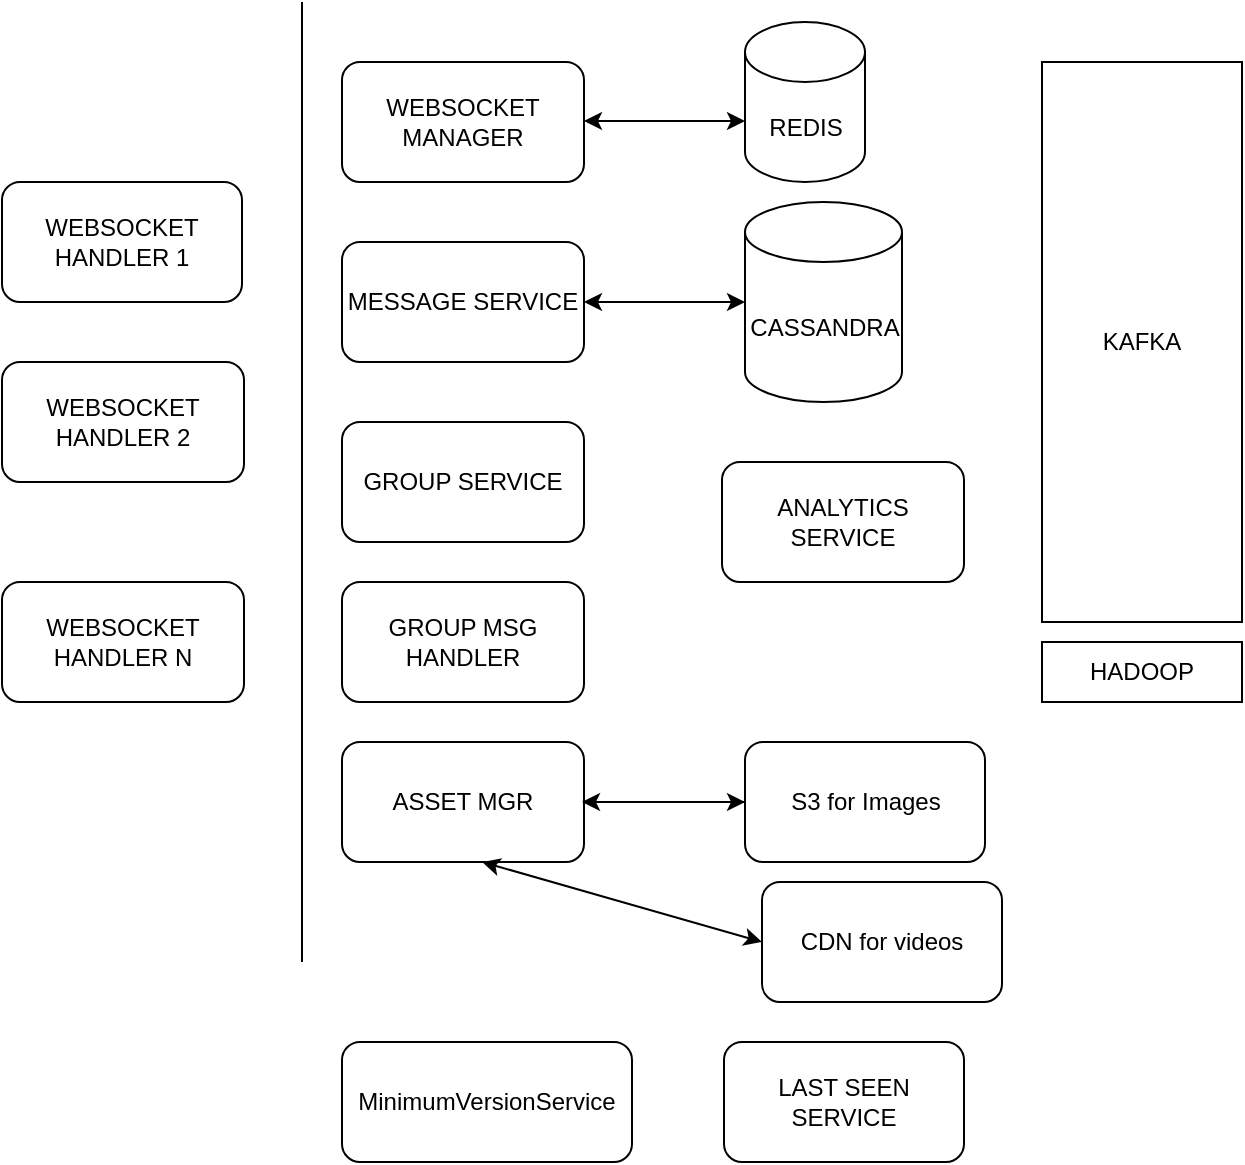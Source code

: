 <mxfile version="16.0.3" type="github">
  <diagram id="VlG8tfiirLmR-vOxRm97" name="Page-1">
    <mxGraphModel dx="1186" dy="713" grid="1" gridSize="10" guides="1" tooltips="1" connect="1" arrows="1" fold="1" page="1" pageScale="1" pageWidth="850" pageHeight="1100" math="0" shadow="0">
      <root>
        <mxCell id="0" />
        <mxCell id="1" parent="0" />
        <mxCell id="cjlybKbevWP7_hwLjFrV-1" value="&lt;div&gt;WEBSOCKET&lt;/div&gt;&lt;div&gt;HANDLER 1&lt;br&gt;&lt;/div&gt;" style="rounded=1;whiteSpace=wrap;html=1;" parent="1" vertex="1">
          <mxGeometry x="120" y="170" width="120" height="60" as="geometry" />
        </mxCell>
        <mxCell id="cjlybKbevWP7_hwLjFrV-2" value="&lt;div&gt;WEBSOCKET&lt;/div&gt;&lt;div&gt;HANDLER 2&lt;br&gt;&lt;/div&gt;" style="rounded=1;whiteSpace=wrap;html=1;" parent="1" vertex="1">
          <mxGeometry x="120" y="260" width="121" height="60" as="geometry" />
        </mxCell>
        <mxCell id="cjlybKbevWP7_hwLjFrV-3" value="" style="endArrow=none;html=1;rounded=0;" parent="1" edge="1">
          <mxGeometry width="50" height="50" relative="1" as="geometry">
            <mxPoint x="270" y="560" as="sourcePoint" />
            <mxPoint x="270" y="80" as="targetPoint" />
          </mxGeometry>
        </mxCell>
        <mxCell id="cjlybKbevWP7_hwLjFrV-4" value="&lt;div&gt;WEBSOCKET&lt;/div&gt;&lt;div&gt;HANDLER N&lt;br&gt;&lt;/div&gt;" style="rounded=1;whiteSpace=wrap;html=1;" parent="1" vertex="1">
          <mxGeometry x="120" y="370" width="121" height="60" as="geometry" />
        </mxCell>
        <mxCell id="cjlybKbevWP7_hwLjFrV-5" value="&lt;div&gt;WEBSOCKET&lt;/div&gt;MANAGER" style="rounded=1;whiteSpace=wrap;html=1;" parent="1" vertex="1">
          <mxGeometry x="290" y="110" width="121" height="60" as="geometry" />
        </mxCell>
        <mxCell id="cjlybKbevWP7_hwLjFrV-6" value="MESSAGE SERVICE" style="rounded=1;whiteSpace=wrap;html=1;" parent="1" vertex="1">
          <mxGeometry x="290" y="200" width="121" height="60" as="geometry" />
        </mxCell>
        <mxCell id="cjlybKbevWP7_hwLjFrV-7" value="GROUP SERVICE" style="rounded=1;whiteSpace=wrap;html=1;" parent="1" vertex="1">
          <mxGeometry x="290" y="290" width="121" height="60" as="geometry" />
        </mxCell>
        <mxCell id="cjlybKbevWP7_hwLjFrV-8" value="&lt;div&gt;GROUP MSG&lt;/div&gt;&lt;div&gt;HANDLER&lt;br&gt;&lt;/div&gt;" style="rounded=1;whiteSpace=wrap;html=1;" parent="1" vertex="1">
          <mxGeometry x="290" y="370" width="121" height="60" as="geometry" />
        </mxCell>
        <mxCell id="cjlybKbevWP7_hwLjFrV-11" value="" style="edgeStyle=orthogonalEdgeStyle;rounded=0;orthogonalLoop=1;jettySize=auto;html=1;" parent="1" source="cjlybKbevWP7_hwLjFrV-9" target="cjlybKbevWP7_hwLjFrV-10" edge="1">
          <mxGeometry relative="1" as="geometry" />
        </mxCell>
        <mxCell id="cjlybKbevWP7_hwLjFrV-9" value="ASSET MGR" style="rounded=1;whiteSpace=wrap;html=1;" parent="1" vertex="1">
          <mxGeometry x="290" y="450" width="121" height="60" as="geometry" />
        </mxCell>
        <mxCell id="cjlybKbevWP7_hwLjFrV-13" style="edgeStyle=orthogonalEdgeStyle;rounded=0;orthogonalLoop=1;jettySize=auto;html=1;" parent="1" source="cjlybKbevWP7_hwLjFrV-10" edge="1">
          <mxGeometry relative="1" as="geometry">
            <mxPoint x="410" y="480" as="targetPoint" />
          </mxGeometry>
        </mxCell>
        <mxCell id="cjlybKbevWP7_hwLjFrV-10" value="S3 for Images" style="whiteSpace=wrap;html=1;rounded=1;" parent="1" vertex="1">
          <mxGeometry x="491.5" y="450" width="120" height="60" as="geometry" />
        </mxCell>
        <mxCell id="cjlybKbevWP7_hwLjFrV-14" value="CDN for videos" style="whiteSpace=wrap;html=1;rounded=1;" parent="1" vertex="1">
          <mxGeometry x="500" y="520" width="120" height="60" as="geometry" />
        </mxCell>
        <mxCell id="cjlybKbevWP7_hwLjFrV-19" value="" style="endArrow=classic;startArrow=classic;html=1;rounded=0;exitX=0.579;exitY=1;exitDx=0;exitDy=0;exitPerimeter=0;entryX=0;entryY=0.5;entryDx=0;entryDy=0;" parent="1" source="cjlybKbevWP7_hwLjFrV-9" target="cjlybKbevWP7_hwLjFrV-14" edge="1">
          <mxGeometry width="50" height="50" relative="1" as="geometry">
            <mxPoint x="400" y="400" as="sourcePoint" />
            <mxPoint x="500" y="570" as="targetPoint" />
            <Array as="points">
              <mxPoint x="430" y="530" />
            </Array>
          </mxGeometry>
        </mxCell>
        <mxCell id="cjlybKbevWP7_hwLjFrV-20" value="CASSANDRA" style="shape=cylinder3;whiteSpace=wrap;html=1;boundedLbl=1;backgroundOutline=1;size=15;" parent="1" vertex="1">
          <mxGeometry x="491.5" y="180" width="78.5" height="100" as="geometry" />
        </mxCell>
        <mxCell id="cjlybKbevWP7_hwLjFrV-22" value="" style="endArrow=classic;startArrow=classic;html=1;rounded=0;entryX=0;entryY=0.5;entryDx=0;entryDy=0;entryPerimeter=0;exitX=1;exitY=0.5;exitDx=0;exitDy=0;" parent="1" source="cjlybKbevWP7_hwLjFrV-6" target="cjlybKbevWP7_hwLjFrV-20" edge="1">
          <mxGeometry width="50" height="50" relative="1" as="geometry">
            <mxPoint x="400" y="400" as="sourcePoint" />
            <mxPoint x="450" y="350" as="targetPoint" />
          </mxGeometry>
        </mxCell>
        <mxCell id="cjlybKbevWP7_hwLjFrV-23" value="REDIS" style="shape=cylinder3;whiteSpace=wrap;html=1;boundedLbl=1;backgroundOutline=1;size=15;" parent="1" vertex="1">
          <mxGeometry x="491.5" y="90" width="60" height="80" as="geometry" />
        </mxCell>
        <mxCell id="cjlybKbevWP7_hwLjFrV-24" value="" style="endArrow=classic;startArrow=classic;html=1;rounded=0;entryX=0;entryY=0.5;entryDx=0;entryDy=0;entryPerimeter=0;exitX=1;exitY=0.5;exitDx=0;exitDy=0;" parent="1" edge="1">
          <mxGeometry width="50" height="50" relative="1" as="geometry">
            <mxPoint x="411" y="139.5" as="sourcePoint" />
            <mxPoint x="491.5" y="139.5" as="targetPoint" />
          </mxGeometry>
        </mxCell>
        <mxCell id="cjlybKbevWP7_hwLjFrV-26" value="KAFKA" style="rounded=0;whiteSpace=wrap;html=1;" parent="1" vertex="1">
          <mxGeometry x="640" y="110" width="100" height="280" as="geometry" />
        </mxCell>
        <mxCell id="cjlybKbevWP7_hwLjFrV-27" value="ANALYTICS SERVICE" style="rounded=1;whiteSpace=wrap;html=1;" parent="1" vertex="1">
          <mxGeometry x="480" y="310" width="121" height="60" as="geometry" />
        </mxCell>
        <mxCell id="cjlybKbevWP7_hwLjFrV-28" value="HADOOP" style="rounded=0;whiteSpace=wrap;html=1;" parent="1" vertex="1">
          <mxGeometry x="640" y="400" width="100" height="30" as="geometry" />
        </mxCell>
        <mxCell id="cjlybKbevWP7_hwLjFrV-29" value="MinimumVersionService" style="rounded=1;whiteSpace=wrap;html=1;" parent="1" vertex="1">
          <mxGeometry x="290" y="600" width="145" height="60" as="geometry" />
        </mxCell>
        <mxCell id="cjlybKbevWP7_hwLjFrV-30" value="LAST SEEN SERVICE" style="rounded=1;whiteSpace=wrap;html=1;" parent="1" vertex="1">
          <mxGeometry x="481" y="600" width="120" height="60" as="geometry" />
        </mxCell>
      </root>
    </mxGraphModel>
  </diagram>
</mxfile>
